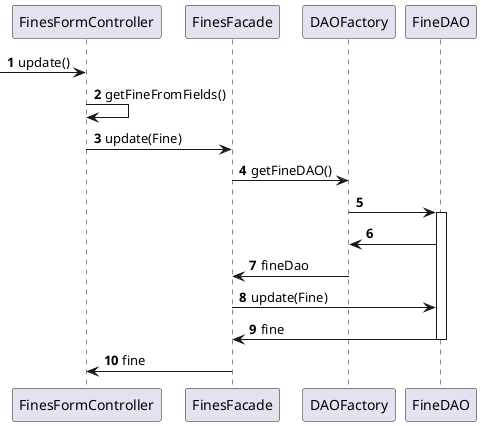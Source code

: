 @startuml

autonumber

-> FinesFormController : update()
FinesFormController -> FinesFormController : getFineFromFields()
FinesFormController -> FinesFacade : update(Fine)
FinesFacade -> DAOFactory : getFineDAO()
DAOFactory -> FineDAO++
FineDAO -> DAOFactory
DAOFactory -> FinesFacade : fineDao
FinesFacade -> FineDAO : update(Fine)
FineDAO -> FinesFacade : fine
deactivate FineDAO
FinesFacade -> FinesFormController : fine

@enduml